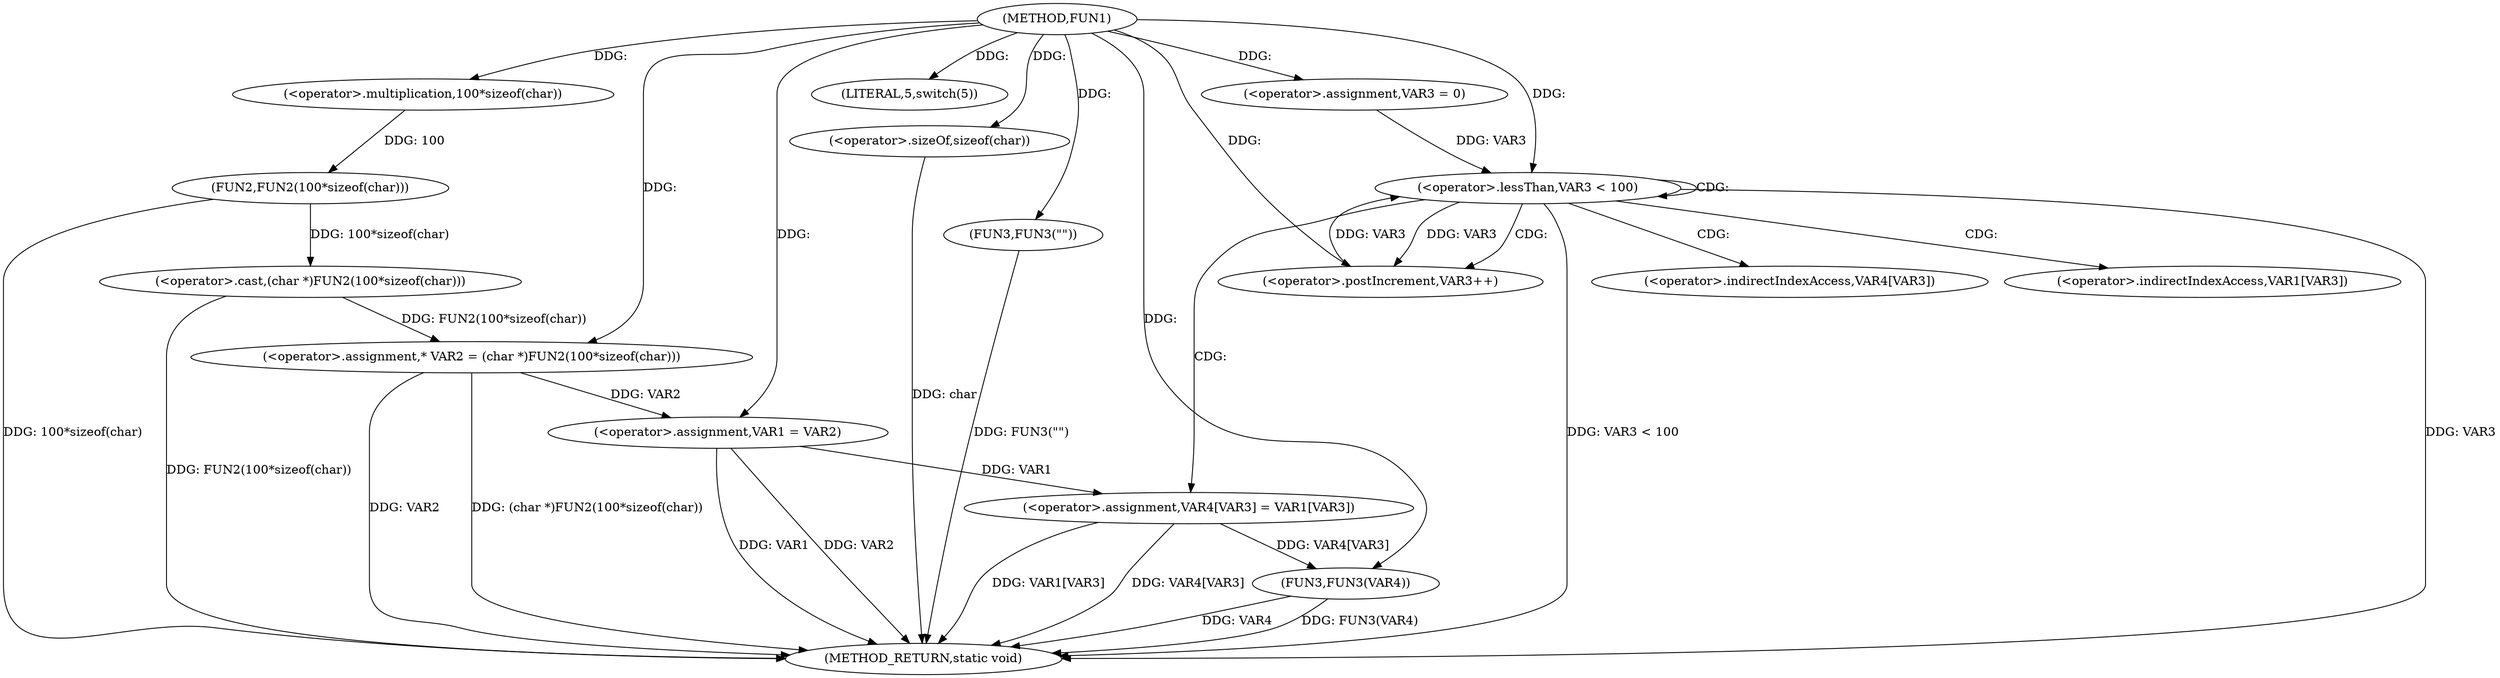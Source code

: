digraph FUN1 {  
"1000100" [label = "(METHOD,FUN1)" ]
"1000147" [label = "(METHOD_RETURN,static void)" ]
"1000104" [label = "(<operator>.assignment,* VAR2 = (char *)FUN2(100*sizeof(char)))" ]
"1000106" [label = "(<operator>.cast,(char *)FUN2(100*sizeof(char)))" ]
"1000108" [label = "(FUN2,FUN2(100*sizeof(char)))" ]
"1000109" [label = "(<operator>.multiplication,100*sizeof(char))" ]
"1000111" [label = "(<operator>.sizeOf,sizeof(char))" ]
"1000114" [label = "(LITERAL,5,switch(5))" ]
"1000117" [label = "(FUN3,FUN3(\"\"))" ]
"1000121" [label = "(<operator>.assignment,VAR1 = VAR2)" ]
"1000129" [label = "(<operator>.assignment,VAR3 = 0)" ]
"1000132" [label = "(<operator>.lessThan,VAR3 < 100)" ]
"1000135" [label = "(<operator>.postIncrement,VAR3++)" ]
"1000138" [label = "(<operator>.assignment,VAR4[VAR3] = VAR1[VAR3])" ]
"1000145" [label = "(FUN3,FUN3(VAR4))" ]
"1000139" [label = "(<operator>.indirectIndexAccess,VAR4[VAR3])" ]
"1000142" [label = "(<operator>.indirectIndexAccess,VAR1[VAR3])" ]
  "1000117" -> "1000147"  [ label = "DDG: FUN3(\"\")"] 
  "1000138" -> "1000147"  [ label = "DDG: VAR1[VAR3]"] 
  "1000106" -> "1000147"  [ label = "DDG: FUN2(100*sizeof(char))"] 
  "1000104" -> "1000147"  [ label = "DDG: VAR2"] 
  "1000145" -> "1000147"  [ label = "DDG: VAR4"] 
  "1000121" -> "1000147"  [ label = "DDG: VAR2"] 
  "1000132" -> "1000147"  [ label = "DDG: VAR3 < 100"] 
  "1000138" -> "1000147"  [ label = "DDG: VAR4[VAR3]"] 
  "1000132" -> "1000147"  [ label = "DDG: VAR3"] 
  "1000111" -> "1000147"  [ label = "DDG: char"] 
  "1000121" -> "1000147"  [ label = "DDG: VAR1"] 
  "1000145" -> "1000147"  [ label = "DDG: FUN3(VAR4)"] 
  "1000104" -> "1000147"  [ label = "DDG: (char *)FUN2(100*sizeof(char))"] 
  "1000108" -> "1000147"  [ label = "DDG: 100*sizeof(char)"] 
  "1000106" -> "1000104"  [ label = "DDG: FUN2(100*sizeof(char))"] 
  "1000100" -> "1000104"  [ label = "DDG: "] 
  "1000108" -> "1000106"  [ label = "DDG: 100*sizeof(char)"] 
  "1000109" -> "1000108"  [ label = "DDG: 100"] 
  "1000100" -> "1000109"  [ label = "DDG: "] 
  "1000100" -> "1000111"  [ label = "DDG: "] 
  "1000100" -> "1000114"  [ label = "DDG: "] 
  "1000100" -> "1000117"  [ label = "DDG: "] 
  "1000104" -> "1000121"  [ label = "DDG: VAR2"] 
  "1000100" -> "1000121"  [ label = "DDG: "] 
  "1000100" -> "1000129"  [ label = "DDG: "] 
  "1000129" -> "1000132"  [ label = "DDG: VAR3"] 
  "1000135" -> "1000132"  [ label = "DDG: VAR3"] 
  "1000100" -> "1000132"  [ label = "DDG: "] 
  "1000132" -> "1000135"  [ label = "DDG: VAR3"] 
  "1000100" -> "1000135"  [ label = "DDG: "] 
  "1000121" -> "1000138"  [ label = "DDG: VAR1"] 
  "1000138" -> "1000145"  [ label = "DDG: VAR4[VAR3]"] 
  "1000100" -> "1000145"  [ label = "DDG: "] 
  "1000132" -> "1000132"  [ label = "CDG: "] 
  "1000132" -> "1000142"  [ label = "CDG: "] 
  "1000132" -> "1000139"  [ label = "CDG: "] 
  "1000132" -> "1000135"  [ label = "CDG: "] 
  "1000132" -> "1000138"  [ label = "CDG: "] 
}
